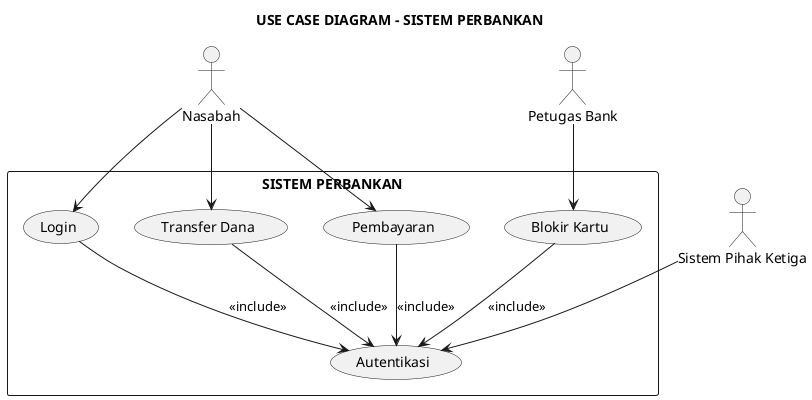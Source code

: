 @startuml
title USE CASE DIAGRAM - SISTEM PERBANKAN

actor Nasabah
actor "Petugas Bank" as Petugas
actor "Sistem Pihak Ketiga" as PihakKetiga

rectangle "SISTEM PERBANKAN" {
  usecase "Login" as UC1
  usecase "Transfer Dana" as UC2
  usecase "Pembayaran" as UC3
  usecase "Blokir Kartu" as UC4
  usecase "Autentikasi" as UC5
}

Nasabah --> UC1
Nasabah --> UC2
Nasabah --> UC3
Petugas --> UC4
PihakKetiga --> UC5

UC1 --> UC5 : <<include>>
UC2 --> UC5 : <<include>>
UC3 --> UC5 : <<include>>
UC4 --> UC5 : <<include>>

@enduml
